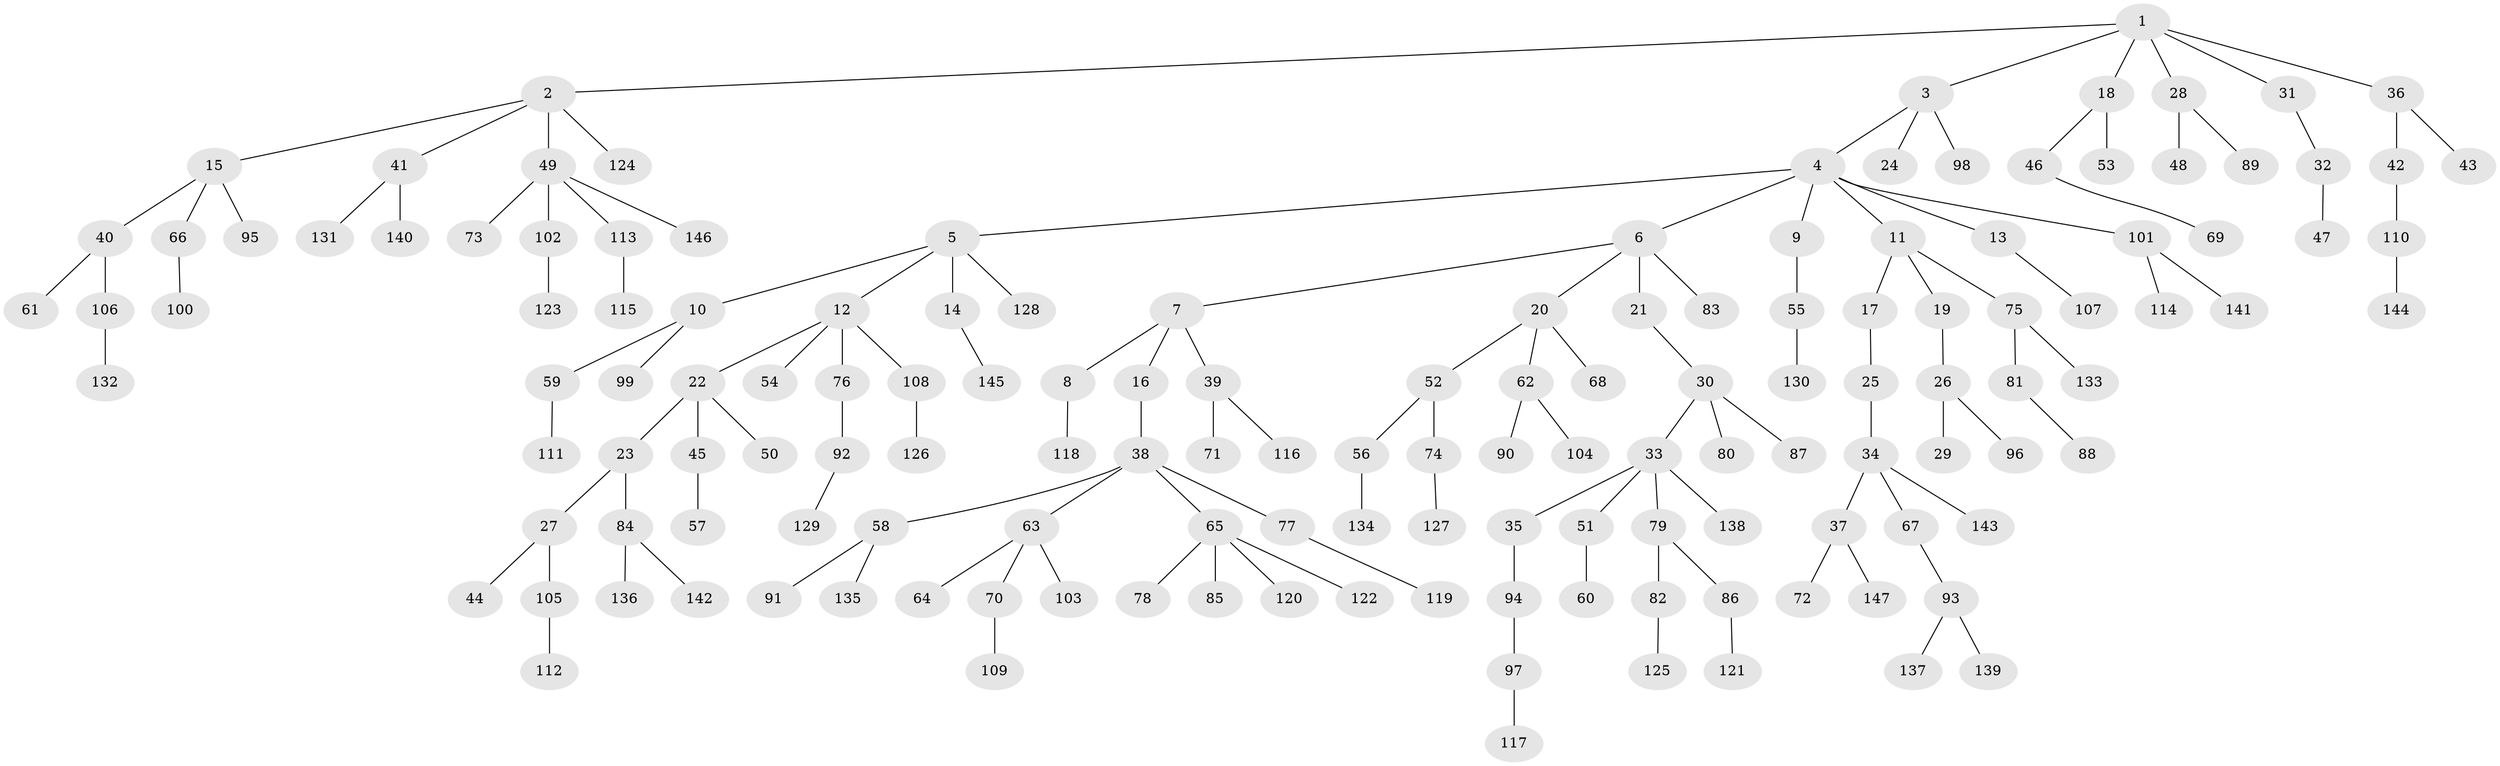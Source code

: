 // coarse degree distribution, {1: 0.7413793103448276, 2: 0.1896551724137931, 4: 0.05172413793103448, 37: 0.017241379310344827}
// Generated by graph-tools (version 1.1) at 2025/55/03/04/25 21:55:45]
// undirected, 147 vertices, 146 edges
graph export_dot {
graph [start="1"]
  node [color=gray90,style=filled];
  1;
  2;
  3;
  4;
  5;
  6;
  7;
  8;
  9;
  10;
  11;
  12;
  13;
  14;
  15;
  16;
  17;
  18;
  19;
  20;
  21;
  22;
  23;
  24;
  25;
  26;
  27;
  28;
  29;
  30;
  31;
  32;
  33;
  34;
  35;
  36;
  37;
  38;
  39;
  40;
  41;
  42;
  43;
  44;
  45;
  46;
  47;
  48;
  49;
  50;
  51;
  52;
  53;
  54;
  55;
  56;
  57;
  58;
  59;
  60;
  61;
  62;
  63;
  64;
  65;
  66;
  67;
  68;
  69;
  70;
  71;
  72;
  73;
  74;
  75;
  76;
  77;
  78;
  79;
  80;
  81;
  82;
  83;
  84;
  85;
  86;
  87;
  88;
  89;
  90;
  91;
  92;
  93;
  94;
  95;
  96;
  97;
  98;
  99;
  100;
  101;
  102;
  103;
  104;
  105;
  106;
  107;
  108;
  109;
  110;
  111;
  112;
  113;
  114;
  115;
  116;
  117;
  118;
  119;
  120;
  121;
  122;
  123;
  124;
  125;
  126;
  127;
  128;
  129;
  130;
  131;
  132;
  133;
  134;
  135;
  136;
  137;
  138;
  139;
  140;
  141;
  142;
  143;
  144;
  145;
  146;
  147;
  1 -- 2;
  1 -- 3;
  1 -- 18;
  1 -- 28;
  1 -- 31;
  1 -- 36;
  2 -- 15;
  2 -- 41;
  2 -- 49;
  2 -- 124;
  3 -- 4;
  3 -- 24;
  3 -- 98;
  4 -- 5;
  4 -- 6;
  4 -- 9;
  4 -- 11;
  4 -- 13;
  4 -- 101;
  5 -- 10;
  5 -- 12;
  5 -- 14;
  5 -- 128;
  6 -- 7;
  6 -- 20;
  6 -- 21;
  6 -- 83;
  7 -- 8;
  7 -- 16;
  7 -- 39;
  8 -- 118;
  9 -- 55;
  10 -- 59;
  10 -- 99;
  11 -- 17;
  11 -- 19;
  11 -- 75;
  12 -- 22;
  12 -- 54;
  12 -- 76;
  12 -- 108;
  13 -- 107;
  14 -- 145;
  15 -- 40;
  15 -- 66;
  15 -- 95;
  16 -- 38;
  17 -- 25;
  18 -- 46;
  18 -- 53;
  19 -- 26;
  20 -- 52;
  20 -- 62;
  20 -- 68;
  21 -- 30;
  22 -- 23;
  22 -- 45;
  22 -- 50;
  23 -- 27;
  23 -- 84;
  25 -- 34;
  26 -- 29;
  26 -- 96;
  27 -- 44;
  27 -- 105;
  28 -- 48;
  28 -- 89;
  30 -- 33;
  30 -- 80;
  30 -- 87;
  31 -- 32;
  32 -- 47;
  33 -- 35;
  33 -- 51;
  33 -- 79;
  33 -- 138;
  34 -- 37;
  34 -- 67;
  34 -- 143;
  35 -- 94;
  36 -- 42;
  36 -- 43;
  37 -- 72;
  37 -- 147;
  38 -- 58;
  38 -- 63;
  38 -- 65;
  38 -- 77;
  39 -- 71;
  39 -- 116;
  40 -- 61;
  40 -- 106;
  41 -- 131;
  41 -- 140;
  42 -- 110;
  45 -- 57;
  46 -- 69;
  49 -- 73;
  49 -- 102;
  49 -- 113;
  49 -- 146;
  51 -- 60;
  52 -- 56;
  52 -- 74;
  55 -- 130;
  56 -- 134;
  58 -- 91;
  58 -- 135;
  59 -- 111;
  62 -- 90;
  62 -- 104;
  63 -- 64;
  63 -- 70;
  63 -- 103;
  65 -- 78;
  65 -- 85;
  65 -- 120;
  65 -- 122;
  66 -- 100;
  67 -- 93;
  70 -- 109;
  74 -- 127;
  75 -- 81;
  75 -- 133;
  76 -- 92;
  77 -- 119;
  79 -- 82;
  79 -- 86;
  81 -- 88;
  82 -- 125;
  84 -- 136;
  84 -- 142;
  86 -- 121;
  92 -- 129;
  93 -- 137;
  93 -- 139;
  94 -- 97;
  97 -- 117;
  101 -- 114;
  101 -- 141;
  102 -- 123;
  105 -- 112;
  106 -- 132;
  108 -- 126;
  110 -- 144;
  113 -- 115;
}
